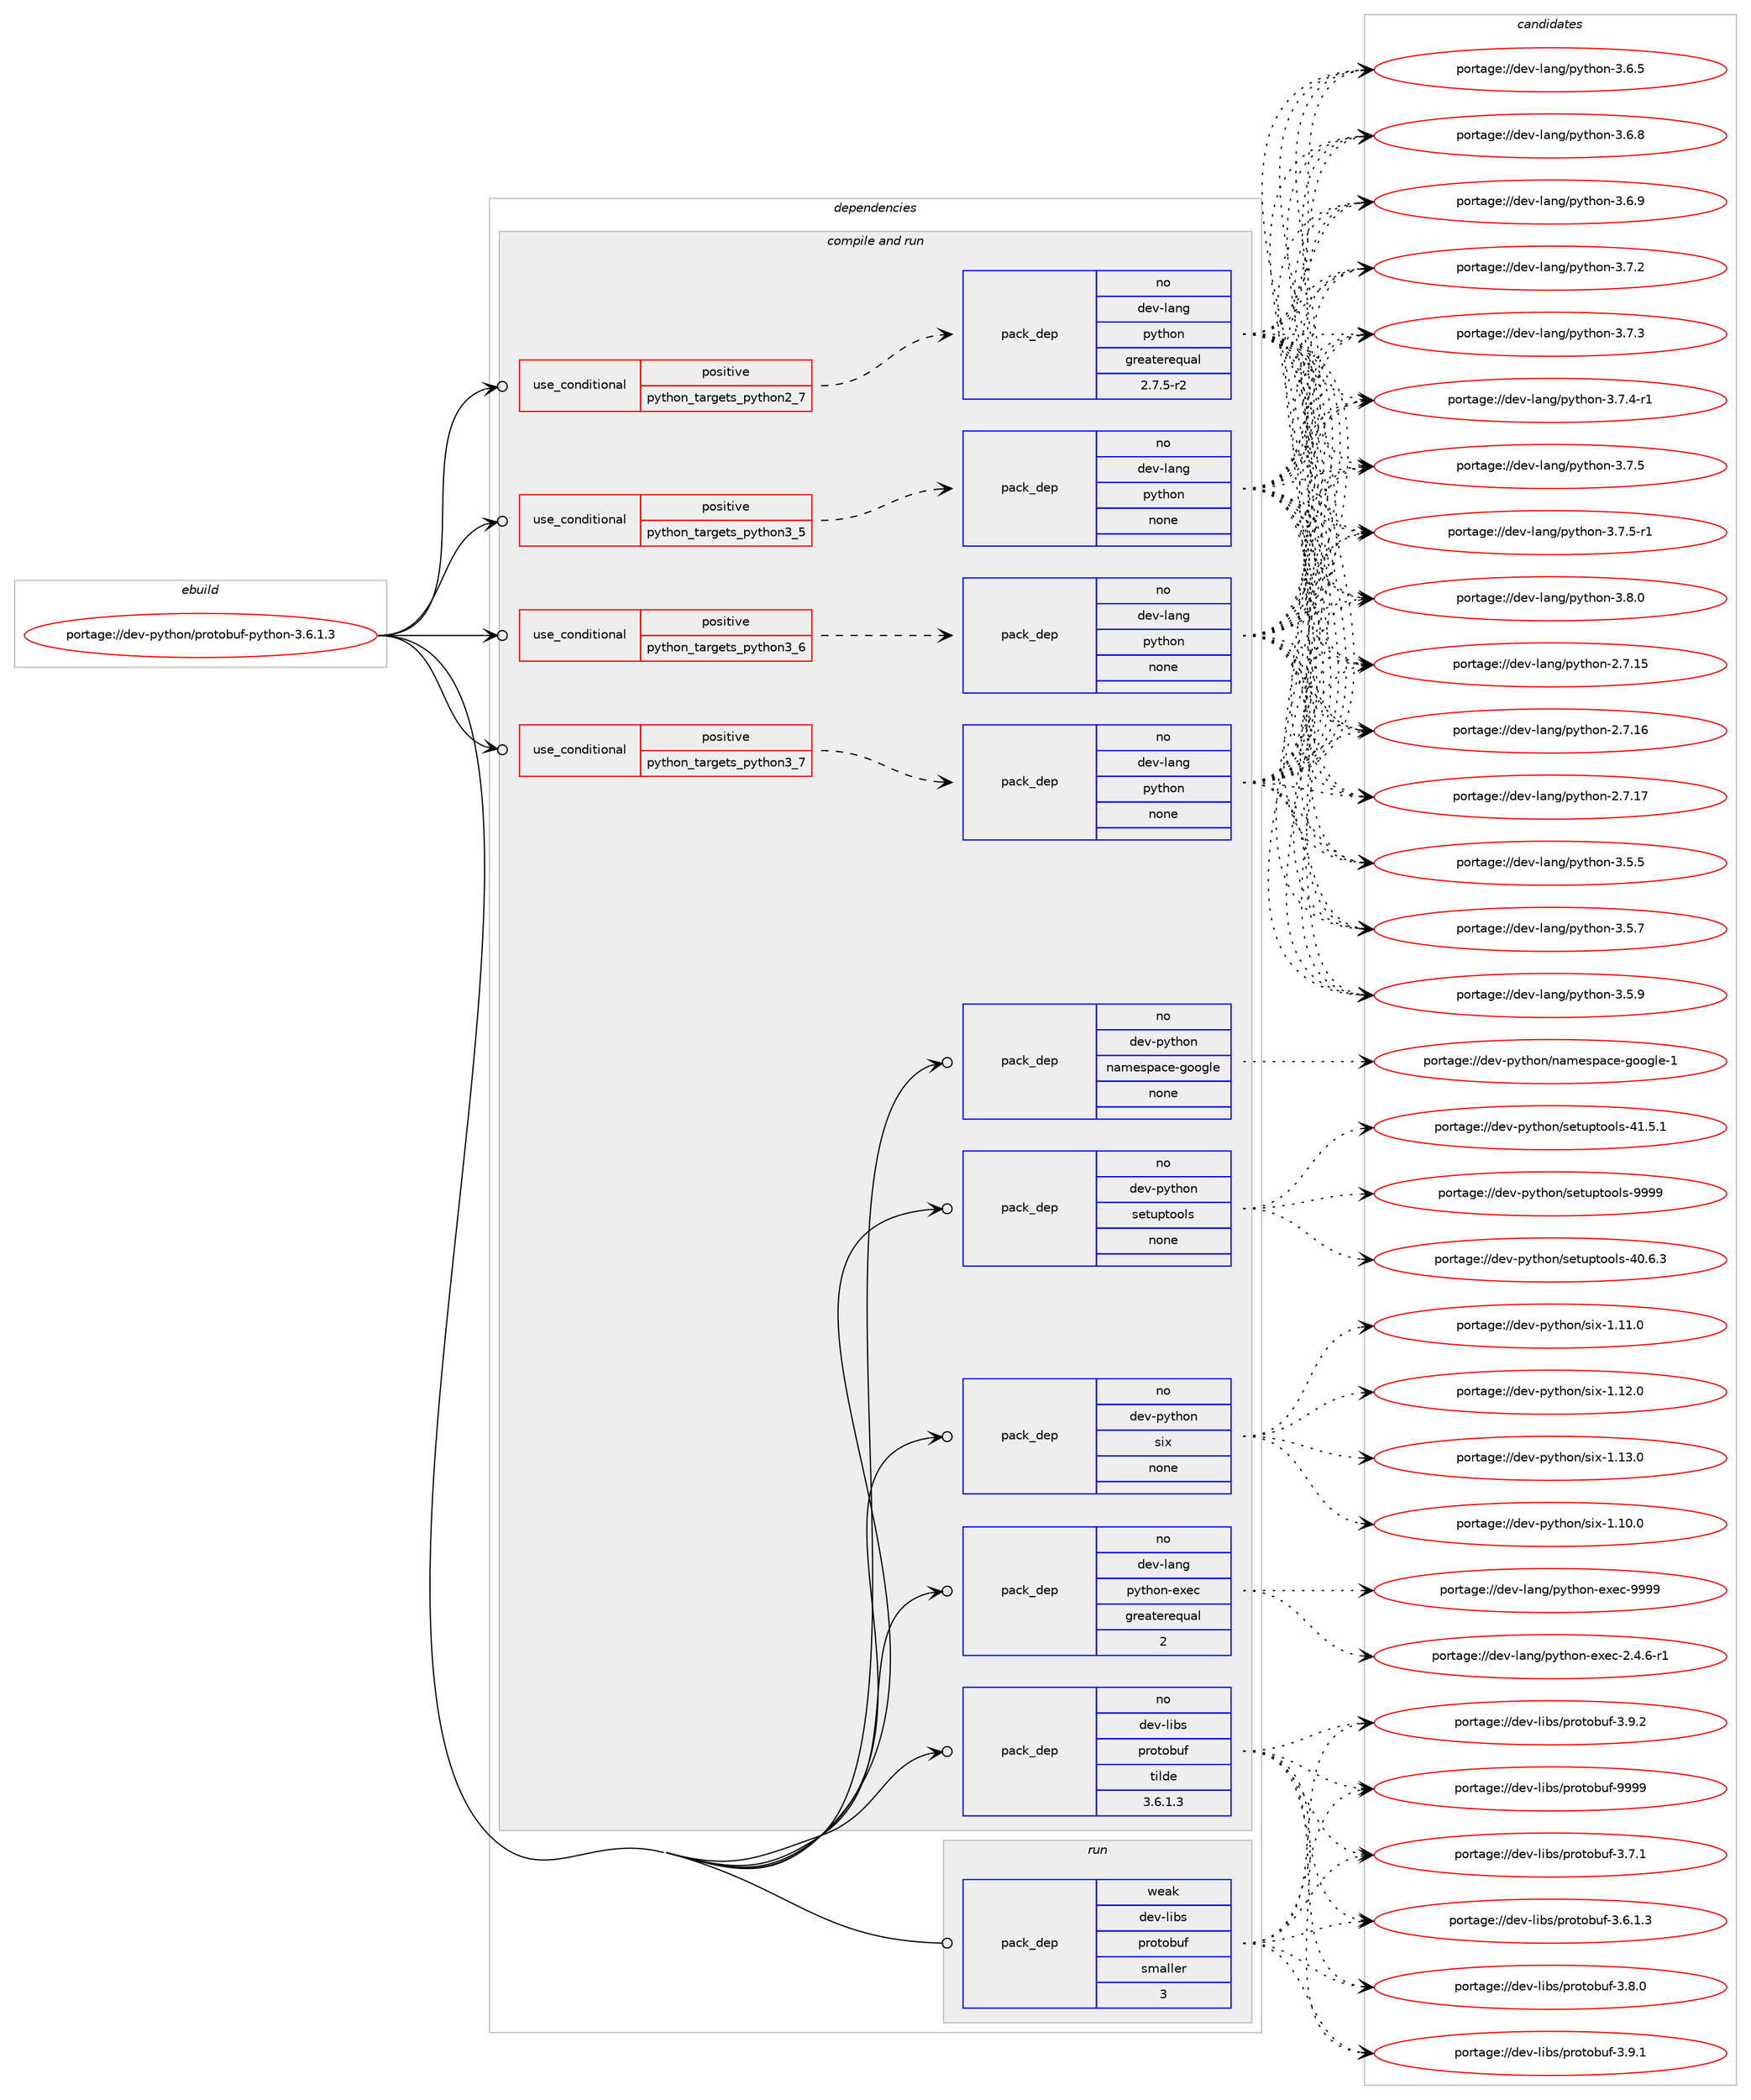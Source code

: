 digraph prolog {

# *************
# Graph options
# *************

newrank=true;
concentrate=true;
compound=true;
graph [rankdir=LR,fontname=Helvetica,fontsize=10,ranksep=1.5];#, ranksep=2.5, nodesep=0.2];
edge  [arrowhead=vee];
node  [fontname=Helvetica,fontsize=10];

# **********
# The ebuild
# **********

subgraph cluster_leftcol {
color=gray;
rank=same;
label=<<i>ebuild</i>>;
id [label="portage://dev-python/protobuf-python-3.6.1.3", color=red, width=4, href="../dev-python/protobuf-python-3.6.1.3.svg"];
}

# ****************
# The dependencies
# ****************

subgraph cluster_midcol {
color=gray;
label=<<i>dependencies</i>>;
subgraph cluster_compile {
fillcolor="#eeeeee";
style=filled;
label=<<i>compile</i>>;
}
subgraph cluster_compileandrun {
fillcolor="#eeeeee";
style=filled;
label=<<i>compile and run</i>>;
subgraph cond34243 {
dependency158116 [label=<<TABLE BORDER="0" CELLBORDER="1" CELLSPACING="0" CELLPADDING="4"><TR><TD ROWSPAN="3" CELLPADDING="10">use_conditional</TD></TR><TR><TD>positive</TD></TR><TR><TD>python_targets_python2_7</TD></TR></TABLE>>, shape=none, color=red];
subgraph pack120508 {
dependency158117 [label=<<TABLE BORDER="0" CELLBORDER="1" CELLSPACING="0" CELLPADDING="4" WIDTH="220"><TR><TD ROWSPAN="6" CELLPADDING="30">pack_dep</TD></TR><TR><TD WIDTH="110">no</TD></TR><TR><TD>dev-lang</TD></TR><TR><TD>python</TD></TR><TR><TD>greaterequal</TD></TR><TR><TD>2.7.5-r2</TD></TR></TABLE>>, shape=none, color=blue];
}
dependency158116:e -> dependency158117:w [weight=20,style="dashed",arrowhead="vee"];
}
id:e -> dependency158116:w [weight=20,style="solid",arrowhead="odotvee"];
subgraph cond34244 {
dependency158118 [label=<<TABLE BORDER="0" CELLBORDER="1" CELLSPACING="0" CELLPADDING="4"><TR><TD ROWSPAN="3" CELLPADDING="10">use_conditional</TD></TR><TR><TD>positive</TD></TR><TR><TD>python_targets_python3_5</TD></TR></TABLE>>, shape=none, color=red];
subgraph pack120509 {
dependency158119 [label=<<TABLE BORDER="0" CELLBORDER="1" CELLSPACING="0" CELLPADDING="4" WIDTH="220"><TR><TD ROWSPAN="6" CELLPADDING="30">pack_dep</TD></TR><TR><TD WIDTH="110">no</TD></TR><TR><TD>dev-lang</TD></TR><TR><TD>python</TD></TR><TR><TD>none</TD></TR><TR><TD></TD></TR></TABLE>>, shape=none, color=blue];
}
dependency158118:e -> dependency158119:w [weight=20,style="dashed",arrowhead="vee"];
}
id:e -> dependency158118:w [weight=20,style="solid",arrowhead="odotvee"];
subgraph cond34245 {
dependency158120 [label=<<TABLE BORDER="0" CELLBORDER="1" CELLSPACING="0" CELLPADDING="4"><TR><TD ROWSPAN="3" CELLPADDING="10">use_conditional</TD></TR><TR><TD>positive</TD></TR><TR><TD>python_targets_python3_6</TD></TR></TABLE>>, shape=none, color=red];
subgraph pack120510 {
dependency158121 [label=<<TABLE BORDER="0" CELLBORDER="1" CELLSPACING="0" CELLPADDING="4" WIDTH="220"><TR><TD ROWSPAN="6" CELLPADDING="30">pack_dep</TD></TR><TR><TD WIDTH="110">no</TD></TR><TR><TD>dev-lang</TD></TR><TR><TD>python</TD></TR><TR><TD>none</TD></TR><TR><TD></TD></TR></TABLE>>, shape=none, color=blue];
}
dependency158120:e -> dependency158121:w [weight=20,style="dashed",arrowhead="vee"];
}
id:e -> dependency158120:w [weight=20,style="solid",arrowhead="odotvee"];
subgraph cond34246 {
dependency158122 [label=<<TABLE BORDER="0" CELLBORDER="1" CELLSPACING="0" CELLPADDING="4"><TR><TD ROWSPAN="3" CELLPADDING="10">use_conditional</TD></TR><TR><TD>positive</TD></TR><TR><TD>python_targets_python3_7</TD></TR></TABLE>>, shape=none, color=red];
subgraph pack120511 {
dependency158123 [label=<<TABLE BORDER="0" CELLBORDER="1" CELLSPACING="0" CELLPADDING="4" WIDTH="220"><TR><TD ROWSPAN="6" CELLPADDING="30">pack_dep</TD></TR><TR><TD WIDTH="110">no</TD></TR><TR><TD>dev-lang</TD></TR><TR><TD>python</TD></TR><TR><TD>none</TD></TR><TR><TD></TD></TR></TABLE>>, shape=none, color=blue];
}
dependency158122:e -> dependency158123:w [weight=20,style="dashed",arrowhead="vee"];
}
id:e -> dependency158122:w [weight=20,style="solid",arrowhead="odotvee"];
subgraph pack120512 {
dependency158124 [label=<<TABLE BORDER="0" CELLBORDER="1" CELLSPACING="0" CELLPADDING="4" WIDTH="220"><TR><TD ROWSPAN="6" CELLPADDING="30">pack_dep</TD></TR><TR><TD WIDTH="110">no</TD></TR><TR><TD>dev-lang</TD></TR><TR><TD>python-exec</TD></TR><TR><TD>greaterequal</TD></TR><TR><TD>2</TD></TR></TABLE>>, shape=none, color=blue];
}
id:e -> dependency158124:w [weight=20,style="solid",arrowhead="odotvee"];
subgraph pack120513 {
dependency158125 [label=<<TABLE BORDER="0" CELLBORDER="1" CELLSPACING="0" CELLPADDING="4" WIDTH="220"><TR><TD ROWSPAN="6" CELLPADDING="30">pack_dep</TD></TR><TR><TD WIDTH="110">no</TD></TR><TR><TD>dev-libs</TD></TR><TR><TD>protobuf</TD></TR><TR><TD>tilde</TD></TR><TR><TD>3.6.1.3</TD></TR></TABLE>>, shape=none, color=blue];
}
id:e -> dependency158125:w [weight=20,style="solid",arrowhead="odotvee"];
subgraph pack120514 {
dependency158126 [label=<<TABLE BORDER="0" CELLBORDER="1" CELLSPACING="0" CELLPADDING="4" WIDTH="220"><TR><TD ROWSPAN="6" CELLPADDING="30">pack_dep</TD></TR><TR><TD WIDTH="110">no</TD></TR><TR><TD>dev-python</TD></TR><TR><TD>namespace-google</TD></TR><TR><TD>none</TD></TR><TR><TD></TD></TR></TABLE>>, shape=none, color=blue];
}
id:e -> dependency158126:w [weight=20,style="solid",arrowhead="odotvee"];
subgraph pack120515 {
dependency158127 [label=<<TABLE BORDER="0" CELLBORDER="1" CELLSPACING="0" CELLPADDING="4" WIDTH="220"><TR><TD ROWSPAN="6" CELLPADDING="30">pack_dep</TD></TR><TR><TD WIDTH="110">no</TD></TR><TR><TD>dev-python</TD></TR><TR><TD>setuptools</TD></TR><TR><TD>none</TD></TR><TR><TD></TD></TR></TABLE>>, shape=none, color=blue];
}
id:e -> dependency158127:w [weight=20,style="solid",arrowhead="odotvee"];
subgraph pack120516 {
dependency158128 [label=<<TABLE BORDER="0" CELLBORDER="1" CELLSPACING="0" CELLPADDING="4" WIDTH="220"><TR><TD ROWSPAN="6" CELLPADDING="30">pack_dep</TD></TR><TR><TD WIDTH="110">no</TD></TR><TR><TD>dev-python</TD></TR><TR><TD>six</TD></TR><TR><TD>none</TD></TR><TR><TD></TD></TR></TABLE>>, shape=none, color=blue];
}
id:e -> dependency158128:w [weight=20,style="solid",arrowhead="odotvee"];
}
subgraph cluster_run {
fillcolor="#eeeeee";
style=filled;
label=<<i>run</i>>;
subgraph pack120517 {
dependency158129 [label=<<TABLE BORDER="0" CELLBORDER="1" CELLSPACING="0" CELLPADDING="4" WIDTH="220"><TR><TD ROWSPAN="6" CELLPADDING="30">pack_dep</TD></TR><TR><TD WIDTH="110">weak</TD></TR><TR><TD>dev-libs</TD></TR><TR><TD>protobuf</TD></TR><TR><TD>smaller</TD></TR><TR><TD>3</TD></TR></TABLE>>, shape=none, color=blue];
}
id:e -> dependency158129:w [weight=20,style="solid",arrowhead="odot"];
}
}

# **************
# The candidates
# **************

subgraph cluster_choices {
rank=same;
color=gray;
label=<<i>candidates</i>>;

subgraph choice120508 {
color=black;
nodesep=1;
choiceportage10010111845108971101034711212111610411111045504655464953 [label="portage://dev-lang/python-2.7.15", color=red, width=4,href="../dev-lang/python-2.7.15.svg"];
choiceportage10010111845108971101034711212111610411111045504655464954 [label="portage://dev-lang/python-2.7.16", color=red, width=4,href="../dev-lang/python-2.7.16.svg"];
choiceportage10010111845108971101034711212111610411111045504655464955 [label="portage://dev-lang/python-2.7.17", color=red, width=4,href="../dev-lang/python-2.7.17.svg"];
choiceportage100101118451089711010347112121116104111110455146534653 [label="portage://dev-lang/python-3.5.5", color=red, width=4,href="../dev-lang/python-3.5.5.svg"];
choiceportage100101118451089711010347112121116104111110455146534655 [label="portage://dev-lang/python-3.5.7", color=red, width=4,href="../dev-lang/python-3.5.7.svg"];
choiceportage100101118451089711010347112121116104111110455146534657 [label="portage://dev-lang/python-3.5.9", color=red, width=4,href="../dev-lang/python-3.5.9.svg"];
choiceportage100101118451089711010347112121116104111110455146544653 [label="portage://dev-lang/python-3.6.5", color=red, width=4,href="../dev-lang/python-3.6.5.svg"];
choiceportage100101118451089711010347112121116104111110455146544656 [label="portage://dev-lang/python-3.6.8", color=red, width=4,href="../dev-lang/python-3.6.8.svg"];
choiceportage100101118451089711010347112121116104111110455146544657 [label="portage://dev-lang/python-3.6.9", color=red, width=4,href="../dev-lang/python-3.6.9.svg"];
choiceportage100101118451089711010347112121116104111110455146554650 [label="portage://dev-lang/python-3.7.2", color=red, width=4,href="../dev-lang/python-3.7.2.svg"];
choiceportage100101118451089711010347112121116104111110455146554651 [label="portage://dev-lang/python-3.7.3", color=red, width=4,href="../dev-lang/python-3.7.3.svg"];
choiceportage1001011184510897110103471121211161041111104551465546524511449 [label="portage://dev-lang/python-3.7.4-r1", color=red, width=4,href="../dev-lang/python-3.7.4-r1.svg"];
choiceportage100101118451089711010347112121116104111110455146554653 [label="portage://dev-lang/python-3.7.5", color=red, width=4,href="../dev-lang/python-3.7.5.svg"];
choiceportage1001011184510897110103471121211161041111104551465546534511449 [label="portage://dev-lang/python-3.7.5-r1", color=red, width=4,href="../dev-lang/python-3.7.5-r1.svg"];
choiceportage100101118451089711010347112121116104111110455146564648 [label="portage://dev-lang/python-3.8.0", color=red, width=4,href="../dev-lang/python-3.8.0.svg"];
dependency158117:e -> choiceportage10010111845108971101034711212111610411111045504655464953:w [style=dotted,weight="100"];
dependency158117:e -> choiceportage10010111845108971101034711212111610411111045504655464954:w [style=dotted,weight="100"];
dependency158117:e -> choiceportage10010111845108971101034711212111610411111045504655464955:w [style=dotted,weight="100"];
dependency158117:e -> choiceportage100101118451089711010347112121116104111110455146534653:w [style=dotted,weight="100"];
dependency158117:e -> choiceportage100101118451089711010347112121116104111110455146534655:w [style=dotted,weight="100"];
dependency158117:e -> choiceportage100101118451089711010347112121116104111110455146534657:w [style=dotted,weight="100"];
dependency158117:e -> choiceportage100101118451089711010347112121116104111110455146544653:w [style=dotted,weight="100"];
dependency158117:e -> choiceportage100101118451089711010347112121116104111110455146544656:w [style=dotted,weight="100"];
dependency158117:e -> choiceportage100101118451089711010347112121116104111110455146544657:w [style=dotted,weight="100"];
dependency158117:e -> choiceportage100101118451089711010347112121116104111110455146554650:w [style=dotted,weight="100"];
dependency158117:e -> choiceportage100101118451089711010347112121116104111110455146554651:w [style=dotted,weight="100"];
dependency158117:e -> choiceportage1001011184510897110103471121211161041111104551465546524511449:w [style=dotted,weight="100"];
dependency158117:e -> choiceportage100101118451089711010347112121116104111110455146554653:w [style=dotted,weight="100"];
dependency158117:e -> choiceportage1001011184510897110103471121211161041111104551465546534511449:w [style=dotted,weight="100"];
dependency158117:e -> choiceportage100101118451089711010347112121116104111110455146564648:w [style=dotted,weight="100"];
}
subgraph choice120509 {
color=black;
nodesep=1;
choiceportage10010111845108971101034711212111610411111045504655464953 [label="portage://dev-lang/python-2.7.15", color=red, width=4,href="../dev-lang/python-2.7.15.svg"];
choiceportage10010111845108971101034711212111610411111045504655464954 [label="portage://dev-lang/python-2.7.16", color=red, width=4,href="../dev-lang/python-2.7.16.svg"];
choiceportage10010111845108971101034711212111610411111045504655464955 [label="portage://dev-lang/python-2.7.17", color=red, width=4,href="../dev-lang/python-2.7.17.svg"];
choiceportage100101118451089711010347112121116104111110455146534653 [label="portage://dev-lang/python-3.5.5", color=red, width=4,href="../dev-lang/python-3.5.5.svg"];
choiceportage100101118451089711010347112121116104111110455146534655 [label="portage://dev-lang/python-3.5.7", color=red, width=4,href="../dev-lang/python-3.5.7.svg"];
choiceportage100101118451089711010347112121116104111110455146534657 [label="portage://dev-lang/python-3.5.9", color=red, width=4,href="../dev-lang/python-3.5.9.svg"];
choiceportage100101118451089711010347112121116104111110455146544653 [label="portage://dev-lang/python-3.6.5", color=red, width=4,href="../dev-lang/python-3.6.5.svg"];
choiceportage100101118451089711010347112121116104111110455146544656 [label="portage://dev-lang/python-3.6.8", color=red, width=4,href="../dev-lang/python-3.6.8.svg"];
choiceportage100101118451089711010347112121116104111110455146544657 [label="portage://dev-lang/python-3.6.9", color=red, width=4,href="../dev-lang/python-3.6.9.svg"];
choiceportage100101118451089711010347112121116104111110455146554650 [label="portage://dev-lang/python-3.7.2", color=red, width=4,href="../dev-lang/python-3.7.2.svg"];
choiceportage100101118451089711010347112121116104111110455146554651 [label="portage://dev-lang/python-3.7.3", color=red, width=4,href="../dev-lang/python-3.7.3.svg"];
choiceportage1001011184510897110103471121211161041111104551465546524511449 [label="portage://dev-lang/python-3.7.4-r1", color=red, width=4,href="../dev-lang/python-3.7.4-r1.svg"];
choiceportage100101118451089711010347112121116104111110455146554653 [label="portage://dev-lang/python-3.7.5", color=red, width=4,href="../dev-lang/python-3.7.5.svg"];
choiceportage1001011184510897110103471121211161041111104551465546534511449 [label="portage://dev-lang/python-3.7.5-r1", color=red, width=4,href="../dev-lang/python-3.7.5-r1.svg"];
choiceportage100101118451089711010347112121116104111110455146564648 [label="portage://dev-lang/python-3.8.0", color=red, width=4,href="../dev-lang/python-3.8.0.svg"];
dependency158119:e -> choiceportage10010111845108971101034711212111610411111045504655464953:w [style=dotted,weight="100"];
dependency158119:e -> choiceportage10010111845108971101034711212111610411111045504655464954:w [style=dotted,weight="100"];
dependency158119:e -> choiceportage10010111845108971101034711212111610411111045504655464955:w [style=dotted,weight="100"];
dependency158119:e -> choiceportage100101118451089711010347112121116104111110455146534653:w [style=dotted,weight="100"];
dependency158119:e -> choiceportage100101118451089711010347112121116104111110455146534655:w [style=dotted,weight="100"];
dependency158119:e -> choiceportage100101118451089711010347112121116104111110455146534657:w [style=dotted,weight="100"];
dependency158119:e -> choiceportage100101118451089711010347112121116104111110455146544653:w [style=dotted,weight="100"];
dependency158119:e -> choiceportage100101118451089711010347112121116104111110455146544656:w [style=dotted,weight="100"];
dependency158119:e -> choiceportage100101118451089711010347112121116104111110455146544657:w [style=dotted,weight="100"];
dependency158119:e -> choiceportage100101118451089711010347112121116104111110455146554650:w [style=dotted,weight="100"];
dependency158119:e -> choiceportage100101118451089711010347112121116104111110455146554651:w [style=dotted,weight="100"];
dependency158119:e -> choiceportage1001011184510897110103471121211161041111104551465546524511449:w [style=dotted,weight="100"];
dependency158119:e -> choiceportage100101118451089711010347112121116104111110455146554653:w [style=dotted,weight="100"];
dependency158119:e -> choiceportage1001011184510897110103471121211161041111104551465546534511449:w [style=dotted,weight="100"];
dependency158119:e -> choiceportage100101118451089711010347112121116104111110455146564648:w [style=dotted,weight="100"];
}
subgraph choice120510 {
color=black;
nodesep=1;
choiceportage10010111845108971101034711212111610411111045504655464953 [label="portage://dev-lang/python-2.7.15", color=red, width=4,href="../dev-lang/python-2.7.15.svg"];
choiceportage10010111845108971101034711212111610411111045504655464954 [label="portage://dev-lang/python-2.7.16", color=red, width=4,href="../dev-lang/python-2.7.16.svg"];
choiceportage10010111845108971101034711212111610411111045504655464955 [label="portage://dev-lang/python-2.7.17", color=red, width=4,href="../dev-lang/python-2.7.17.svg"];
choiceportage100101118451089711010347112121116104111110455146534653 [label="portage://dev-lang/python-3.5.5", color=red, width=4,href="../dev-lang/python-3.5.5.svg"];
choiceportage100101118451089711010347112121116104111110455146534655 [label="portage://dev-lang/python-3.5.7", color=red, width=4,href="../dev-lang/python-3.5.7.svg"];
choiceportage100101118451089711010347112121116104111110455146534657 [label="portage://dev-lang/python-3.5.9", color=red, width=4,href="../dev-lang/python-3.5.9.svg"];
choiceportage100101118451089711010347112121116104111110455146544653 [label="portage://dev-lang/python-3.6.5", color=red, width=4,href="../dev-lang/python-3.6.5.svg"];
choiceportage100101118451089711010347112121116104111110455146544656 [label="portage://dev-lang/python-3.6.8", color=red, width=4,href="../dev-lang/python-3.6.8.svg"];
choiceportage100101118451089711010347112121116104111110455146544657 [label="portage://dev-lang/python-3.6.9", color=red, width=4,href="../dev-lang/python-3.6.9.svg"];
choiceportage100101118451089711010347112121116104111110455146554650 [label="portage://dev-lang/python-3.7.2", color=red, width=4,href="../dev-lang/python-3.7.2.svg"];
choiceportage100101118451089711010347112121116104111110455146554651 [label="portage://dev-lang/python-3.7.3", color=red, width=4,href="../dev-lang/python-3.7.3.svg"];
choiceportage1001011184510897110103471121211161041111104551465546524511449 [label="portage://dev-lang/python-3.7.4-r1", color=red, width=4,href="../dev-lang/python-3.7.4-r1.svg"];
choiceportage100101118451089711010347112121116104111110455146554653 [label="portage://dev-lang/python-3.7.5", color=red, width=4,href="../dev-lang/python-3.7.5.svg"];
choiceportage1001011184510897110103471121211161041111104551465546534511449 [label="portage://dev-lang/python-3.7.5-r1", color=red, width=4,href="../dev-lang/python-3.7.5-r1.svg"];
choiceportage100101118451089711010347112121116104111110455146564648 [label="portage://dev-lang/python-3.8.0", color=red, width=4,href="../dev-lang/python-3.8.0.svg"];
dependency158121:e -> choiceportage10010111845108971101034711212111610411111045504655464953:w [style=dotted,weight="100"];
dependency158121:e -> choiceportage10010111845108971101034711212111610411111045504655464954:w [style=dotted,weight="100"];
dependency158121:e -> choiceportage10010111845108971101034711212111610411111045504655464955:w [style=dotted,weight="100"];
dependency158121:e -> choiceportage100101118451089711010347112121116104111110455146534653:w [style=dotted,weight="100"];
dependency158121:e -> choiceportage100101118451089711010347112121116104111110455146534655:w [style=dotted,weight="100"];
dependency158121:e -> choiceportage100101118451089711010347112121116104111110455146534657:w [style=dotted,weight="100"];
dependency158121:e -> choiceportage100101118451089711010347112121116104111110455146544653:w [style=dotted,weight="100"];
dependency158121:e -> choiceportage100101118451089711010347112121116104111110455146544656:w [style=dotted,weight="100"];
dependency158121:e -> choiceportage100101118451089711010347112121116104111110455146544657:w [style=dotted,weight="100"];
dependency158121:e -> choiceportage100101118451089711010347112121116104111110455146554650:w [style=dotted,weight="100"];
dependency158121:e -> choiceportage100101118451089711010347112121116104111110455146554651:w [style=dotted,weight="100"];
dependency158121:e -> choiceportage1001011184510897110103471121211161041111104551465546524511449:w [style=dotted,weight="100"];
dependency158121:e -> choiceportage100101118451089711010347112121116104111110455146554653:w [style=dotted,weight="100"];
dependency158121:e -> choiceportage1001011184510897110103471121211161041111104551465546534511449:w [style=dotted,weight="100"];
dependency158121:e -> choiceportage100101118451089711010347112121116104111110455146564648:w [style=dotted,weight="100"];
}
subgraph choice120511 {
color=black;
nodesep=1;
choiceportage10010111845108971101034711212111610411111045504655464953 [label="portage://dev-lang/python-2.7.15", color=red, width=4,href="../dev-lang/python-2.7.15.svg"];
choiceportage10010111845108971101034711212111610411111045504655464954 [label="portage://dev-lang/python-2.7.16", color=red, width=4,href="../dev-lang/python-2.7.16.svg"];
choiceportage10010111845108971101034711212111610411111045504655464955 [label="portage://dev-lang/python-2.7.17", color=red, width=4,href="../dev-lang/python-2.7.17.svg"];
choiceportage100101118451089711010347112121116104111110455146534653 [label="portage://dev-lang/python-3.5.5", color=red, width=4,href="../dev-lang/python-3.5.5.svg"];
choiceportage100101118451089711010347112121116104111110455146534655 [label="portage://dev-lang/python-3.5.7", color=red, width=4,href="../dev-lang/python-3.5.7.svg"];
choiceportage100101118451089711010347112121116104111110455146534657 [label="portage://dev-lang/python-3.5.9", color=red, width=4,href="../dev-lang/python-3.5.9.svg"];
choiceportage100101118451089711010347112121116104111110455146544653 [label="portage://dev-lang/python-3.6.5", color=red, width=4,href="../dev-lang/python-3.6.5.svg"];
choiceportage100101118451089711010347112121116104111110455146544656 [label="portage://dev-lang/python-3.6.8", color=red, width=4,href="../dev-lang/python-3.6.8.svg"];
choiceportage100101118451089711010347112121116104111110455146544657 [label="portage://dev-lang/python-3.6.9", color=red, width=4,href="../dev-lang/python-3.6.9.svg"];
choiceportage100101118451089711010347112121116104111110455146554650 [label="portage://dev-lang/python-3.7.2", color=red, width=4,href="../dev-lang/python-3.7.2.svg"];
choiceportage100101118451089711010347112121116104111110455146554651 [label="portage://dev-lang/python-3.7.3", color=red, width=4,href="../dev-lang/python-3.7.3.svg"];
choiceportage1001011184510897110103471121211161041111104551465546524511449 [label="portage://dev-lang/python-3.7.4-r1", color=red, width=4,href="../dev-lang/python-3.7.4-r1.svg"];
choiceportage100101118451089711010347112121116104111110455146554653 [label="portage://dev-lang/python-3.7.5", color=red, width=4,href="../dev-lang/python-3.7.5.svg"];
choiceportage1001011184510897110103471121211161041111104551465546534511449 [label="portage://dev-lang/python-3.7.5-r1", color=red, width=4,href="../dev-lang/python-3.7.5-r1.svg"];
choiceportage100101118451089711010347112121116104111110455146564648 [label="portage://dev-lang/python-3.8.0", color=red, width=4,href="../dev-lang/python-3.8.0.svg"];
dependency158123:e -> choiceportage10010111845108971101034711212111610411111045504655464953:w [style=dotted,weight="100"];
dependency158123:e -> choiceportage10010111845108971101034711212111610411111045504655464954:w [style=dotted,weight="100"];
dependency158123:e -> choiceportage10010111845108971101034711212111610411111045504655464955:w [style=dotted,weight="100"];
dependency158123:e -> choiceportage100101118451089711010347112121116104111110455146534653:w [style=dotted,weight="100"];
dependency158123:e -> choiceportage100101118451089711010347112121116104111110455146534655:w [style=dotted,weight="100"];
dependency158123:e -> choiceportage100101118451089711010347112121116104111110455146534657:w [style=dotted,weight="100"];
dependency158123:e -> choiceportage100101118451089711010347112121116104111110455146544653:w [style=dotted,weight="100"];
dependency158123:e -> choiceportage100101118451089711010347112121116104111110455146544656:w [style=dotted,weight="100"];
dependency158123:e -> choiceportage100101118451089711010347112121116104111110455146544657:w [style=dotted,weight="100"];
dependency158123:e -> choiceportage100101118451089711010347112121116104111110455146554650:w [style=dotted,weight="100"];
dependency158123:e -> choiceportage100101118451089711010347112121116104111110455146554651:w [style=dotted,weight="100"];
dependency158123:e -> choiceportage1001011184510897110103471121211161041111104551465546524511449:w [style=dotted,weight="100"];
dependency158123:e -> choiceportage100101118451089711010347112121116104111110455146554653:w [style=dotted,weight="100"];
dependency158123:e -> choiceportage1001011184510897110103471121211161041111104551465546534511449:w [style=dotted,weight="100"];
dependency158123:e -> choiceportage100101118451089711010347112121116104111110455146564648:w [style=dotted,weight="100"];
}
subgraph choice120512 {
color=black;
nodesep=1;
choiceportage10010111845108971101034711212111610411111045101120101994550465246544511449 [label="portage://dev-lang/python-exec-2.4.6-r1", color=red, width=4,href="../dev-lang/python-exec-2.4.6-r1.svg"];
choiceportage10010111845108971101034711212111610411111045101120101994557575757 [label="portage://dev-lang/python-exec-9999", color=red, width=4,href="../dev-lang/python-exec-9999.svg"];
dependency158124:e -> choiceportage10010111845108971101034711212111610411111045101120101994550465246544511449:w [style=dotted,weight="100"];
dependency158124:e -> choiceportage10010111845108971101034711212111610411111045101120101994557575757:w [style=dotted,weight="100"];
}
subgraph choice120513 {
color=black;
nodesep=1;
choiceportage100101118451081059811547112114111116111981171024551465446494651 [label="portage://dev-libs/protobuf-3.6.1.3", color=red, width=4,href="../dev-libs/protobuf-3.6.1.3.svg"];
choiceportage10010111845108105981154711211411111611198117102455146554649 [label="portage://dev-libs/protobuf-3.7.1", color=red, width=4,href="../dev-libs/protobuf-3.7.1.svg"];
choiceportage10010111845108105981154711211411111611198117102455146564648 [label="portage://dev-libs/protobuf-3.8.0", color=red, width=4,href="../dev-libs/protobuf-3.8.0.svg"];
choiceportage10010111845108105981154711211411111611198117102455146574649 [label="portage://dev-libs/protobuf-3.9.1", color=red, width=4,href="../dev-libs/protobuf-3.9.1.svg"];
choiceportage10010111845108105981154711211411111611198117102455146574650 [label="portage://dev-libs/protobuf-3.9.2", color=red, width=4,href="../dev-libs/protobuf-3.9.2.svg"];
choiceportage100101118451081059811547112114111116111981171024557575757 [label="portage://dev-libs/protobuf-9999", color=red, width=4,href="../dev-libs/protobuf-9999.svg"];
dependency158125:e -> choiceportage100101118451081059811547112114111116111981171024551465446494651:w [style=dotted,weight="100"];
dependency158125:e -> choiceportage10010111845108105981154711211411111611198117102455146554649:w [style=dotted,weight="100"];
dependency158125:e -> choiceportage10010111845108105981154711211411111611198117102455146564648:w [style=dotted,weight="100"];
dependency158125:e -> choiceportage10010111845108105981154711211411111611198117102455146574649:w [style=dotted,weight="100"];
dependency158125:e -> choiceportage10010111845108105981154711211411111611198117102455146574650:w [style=dotted,weight="100"];
dependency158125:e -> choiceportage100101118451081059811547112114111116111981171024557575757:w [style=dotted,weight="100"];
}
subgraph choice120514 {
color=black;
nodesep=1;
choiceportage1001011184511212111610411111047110971091011151129799101451031111111031081014549 [label="portage://dev-python/namespace-google-1", color=red, width=4,href="../dev-python/namespace-google-1.svg"];
dependency158126:e -> choiceportage1001011184511212111610411111047110971091011151129799101451031111111031081014549:w [style=dotted,weight="100"];
}
subgraph choice120515 {
color=black;
nodesep=1;
choiceportage100101118451121211161041111104711510111611711211611111110811545524846544651 [label="portage://dev-python/setuptools-40.6.3", color=red, width=4,href="../dev-python/setuptools-40.6.3.svg"];
choiceportage100101118451121211161041111104711510111611711211611111110811545524946534649 [label="portage://dev-python/setuptools-41.5.1", color=red, width=4,href="../dev-python/setuptools-41.5.1.svg"];
choiceportage10010111845112121116104111110471151011161171121161111111081154557575757 [label="portage://dev-python/setuptools-9999", color=red, width=4,href="../dev-python/setuptools-9999.svg"];
dependency158127:e -> choiceportage100101118451121211161041111104711510111611711211611111110811545524846544651:w [style=dotted,weight="100"];
dependency158127:e -> choiceportage100101118451121211161041111104711510111611711211611111110811545524946534649:w [style=dotted,weight="100"];
dependency158127:e -> choiceportage10010111845112121116104111110471151011161171121161111111081154557575757:w [style=dotted,weight="100"];
}
subgraph choice120516 {
color=black;
nodesep=1;
choiceportage100101118451121211161041111104711510512045494649484648 [label="portage://dev-python/six-1.10.0", color=red, width=4,href="../dev-python/six-1.10.0.svg"];
choiceportage100101118451121211161041111104711510512045494649494648 [label="portage://dev-python/six-1.11.0", color=red, width=4,href="../dev-python/six-1.11.0.svg"];
choiceportage100101118451121211161041111104711510512045494649504648 [label="portage://dev-python/six-1.12.0", color=red, width=4,href="../dev-python/six-1.12.0.svg"];
choiceportage100101118451121211161041111104711510512045494649514648 [label="portage://dev-python/six-1.13.0", color=red, width=4,href="../dev-python/six-1.13.0.svg"];
dependency158128:e -> choiceportage100101118451121211161041111104711510512045494649484648:w [style=dotted,weight="100"];
dependency158128:e -> choiceportage100101118451121211161041111104711510512045494649494648:w [style=dotted,weight="100"];
dependency158128:e -> choiceportage100101118451121211161041111104711510512045494649504648:w [style=dotted,weight="100"];
dependency158128:e -> choiceportage100101118451121211161041111104711510512045494649514648:w [style=dotted,weight="100"];
}
subgraph choice120517 {
color=black;
nodesep=1;
choiceportage100101118451081059811547112114111116111981171024551465446494651 [label="portage://dev-libs/protobuf-3.6.1.3", color=red, width=4,href="../dev-libs/protobuf-3.6.1.3.svg"];
choiceportage10010111845108105981154711211411111611198117102455146554649 [label="portage://dev-libs/protobuf-3.7.1", color=red, width=4,href="../dev-libs/protobuf-3.7.1.svg"];
choiceportage10010111845108105981154711211411111611198117102455146564648 [label="portage://dev-libs/protobuf-3.8.0", color=red, width=4,href="../dev-libs/protobuf-3.8.0.svg"];
choiceportage10010111845108105981154711211411111611198117102455146574649 [label="portage://dev-libs/protobuf-3.9.1", color=red, width=4,href="../dev-libs/protobuf-3.9.1.svg"];
choiceportage10010111845108105981154711211411111611198117102455146574650 [label="portage://dev-libs/protobuf-3.9.2", color=red, width=4,href="../dev-libs/protobuf-3.9.2.svg"];
choiceportage100101118451081059811547112114111116111981171024557575757 [label="portage://dev-libs/protobuf-9999", color=red, width=4,href="../dev-libs/protobuf-9999.svg"];
dependency158129:e -> choiceportage100101118451081059811547112114111116111981171024551465446494651:w [style=dotted,weight="100"];
dependency158129:e -> choiceportage10010111845108105981154711211411111611198117102455146554649:w [style=dotted,weight="100"];
dependency158129:e -> choiceportage10010111845108105981154711211411111611198117102455146564648:w [style=dotted,weight="100"];
dependency158129:e -> choiceportage10010111845108105981154711211411111611198117102455146574649:w [style=dotted,weight="100"];
dependency158129:e -> choiceportage10010111845108105981154711211411111611198117102455146574650:w [style=dotted,weight="100"];
dependency158129:e -> choiceportage100101118451081059811547112114111116111981171024557575757:w [style=dotted,weight="100"];
}
}

}
